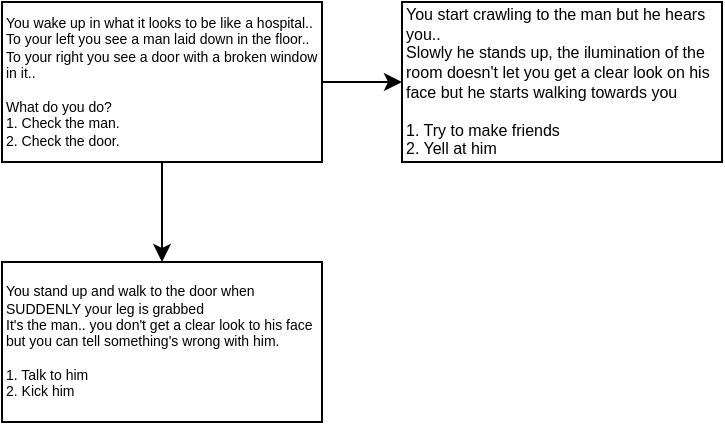 <mxfile version="21.5.0" type="github">
  <diagram id="prtHgNgQTEPvFCAcTncT" name="Page-1">
    <mxGraphModel dx="797" dy="430" grid="1" gridSize="10" guides="1" tooltips="1" connect="1" arrows="1" fold="1" page="1" pageScale="1" pageWidth="827" pageHeight="1169" math="0" shadow="0">
      <root>
        <mxCell id="0" />
        <mxCell id="1" parent="0" />
        <mxCell id="42vmOS6OlTIHSnyBO2bc-1" value="&lt;div style=&quot;text-align: left; font-size: 7px;&quot;&gt;&lt;font style=&quot;font-size: 7px;&quot;&gt;You wake up in what it looks to be like a hospital..&amp;nbsp;&lt;/font&gt;&lt;/div&gt;&lt;div style=&quot;text-align: left; font-size: 7px;&quot;&gt;&lt;font style=&quot;font-size: 7px;&quot;&gt;To your left you see a man laid down in the floor..&lt;/font&gt;&lt;/div&gt;&lt;div style=&quot;text-align: left; font-size: 7px;&quot;&gt;&lt;font style=&quot;font-size: 7px;&quot;&gt;To your right you see a door with a broken window in it..&lt;/font&gt;&lt;/div&gt;&lt;div style=&quot;text-align: left; font-size: 7px;&quot;&gt;&lt;font style=&quot;font-size: 7px;&quot;&gt;&lt;br&gt;&lt;/font&gt;&lt;/div&gt;&lt;div style=&quot;text-align: left; font-size: 7px;&quot;&gt;&lt;font style=&quot;font-size: 7px;&quot;&gt;What do you do?&lt;/font&gt;&lt;/div&gt;&lt;div style=&quot;text-align: left; font-size: 7px;&quot;&gt;&lt;font style=&quot;font-size: 7px;&quot;&gt;1. Check the man.&lt;/font&gt;&lt;/div&gt;&lt;div style=&quot;text-align: left; font-size: 7px;&quot;&gt;&lt;font style=&quot;font-size: 7px;&quot;&gt;2. Check the door.&lt;/font&gt;&lt;/div&gt;&lt;div style=&quot;text-align: justify;&quot;&gt;&lt;/div&gt;" style="rounded=0;whiteSpace=wrap;html=1;align=left;" vertex="1" parent="1">
          <mxGeometry x="60" y="50" width="160" height="80" as="geometry" />
        </mxCell>
        <mxCell id="42vmOS6OlTIHSnyBO2bc-2" value="&lt;div style=&quot;text-align: left; font-size: 8px;&quot;&gt;&lt;div style=&quot;&quot;&gt;&lt;div style=&quot;&quot;&gt;You start crawling to the man but he hears you..&lt;/div&gt;&lt;div style=&quot;&quot;&gt;&lt;span style=&quot;&quot;&gt;Slowly he stands up, the ilumination of the room doesn&#39;t let you get a clear look on his face but he starts walking towards you&lt;/span&gt;&lt;/div&gt;&lt;div style=&quot;&quot;&gt;&lt;span style=&quot;&quot;&gt;&lt;br&gt;&lt;/span&gt;&lt;/div&gt;&lt;div style=&quot;&quot;&gt;&lt;span style=&quot;&quot;&gt;1. Try to make friends&lt;/span&gt;&lt;/div&gt;&lt;div style=&quot;&quot;&gt;&lt;span style=&quot;&quot;&gt;2. Yell at him&lt;/span&gt;&lt;/div&gt;&lt;/div&gt;&lt;/div&gt;&lt;div style=&quot;text-align: justify;&quot;&gt;&lt;/div&gt;" style="rounded=0;whiteSpace=wrap;html=1;align=left;" vertex="1" parent="1">
          <mxGeometry x="260" y="50" width="160" height="80" as="geometry" />
        </mxCell>
        <mxCell id="42vmOS6OlTIHSnyBO2bc-3" value="&lt;div style=&quot;text-align: left;&quot;&gt;&lt;div style=&quot;font-size: 7px;&quot;&gt;&lt;div style=&quot;&quot;&gt;&lt;div style=&quot;&quot;&gt;You stand up and walk to the door when SUDDENLY your leg is grabbed&lt;/div&gt;&lt;div style=&quot;&quot;&gt;&lt;span style=&quot;&quot;&gt;It&#39;s the man.. you don&#39;t get a clear look to his face but you can tell something&#39;s wrong with him.&lt;/span&gt;&lt;/div&gt;&lt;div style=&quot;&quot;&gt;&lt;span style=&quot;&quot;&gt;&lt;br&gt;&lt;/span&gt;&lt;/div&gt;&lt;div style=&quot;&quot;&gt;&lt;span style=&quot;&quot;&gt;1. Talk to him&lt;/span&gt;&lt;/div&gt;&lt;div style=&quot;&quot;&gt;&lt;span style=&quot;&quot;&gt;2. Kick him&lt;/span&gt;&lt;/div&gt;&lt;/div&gt;&lt;/div&gt;&lt;/div&gt;&lt;div style=&quot;text-align: justify;&quot;&gt;&lt;/div&gt;" style="rounded=0;whiteSpace=wrap;html=1;align=left;" vertex="1" parent="1">
          <mxGeometry x="60" y="180" width="160" height="80" as="geometry" />
        </mxCell>
        <mxCell id="42vmOS6OlTIHSnyBO2bc-4" value="" style="endArrow=classic;html=1;rounded=0;exitX=1;exitY=0.5;exitDx=0;exitDy=0;entryX=0;entryY=0.5;entryDx=0;entryDy=0;" edge="1" parent="1" source="42vmOS6OlTIHSnyBO2bc-1" target="42vmOS6OlTIHSnyBO2bc-2">
          <mxGeometry width="50" height="50" relative="1" as="geometry">
            <mxPoint x="260" y="280" as="sourcePoint" />
            <mxPoint x="310" y="230" as="targetPoint" />
          </mxGeometry>
        </mxCell>
        <mxCell id="42vmOS6OlTIHSnyBO2bc-5" value="" style="endArrow=classic;html=1;rounded=0;exitX=0.5;exitY=1;exitDx=0;exitDy=0;entryX=0.5;entryY=0;entryDx=0;entryDy=0;" edge="1" parent="1" source="42vmOS6OlTIHSnyBO2bc-1" target="42vmOS6OlTIHSnyBO2bc-3">
          <mxGeometry width="50" height="50" relative="1" as="geometry">
            <mxPoint x="330" y="260" as="sourcePoint" />
            <mxPoint x="380" y="210" as="targetPoint" />
          </mxGeometry>
        </mxCell>
      </root>
    </mxGraphModel>
  </diagram>
</mxfile>
